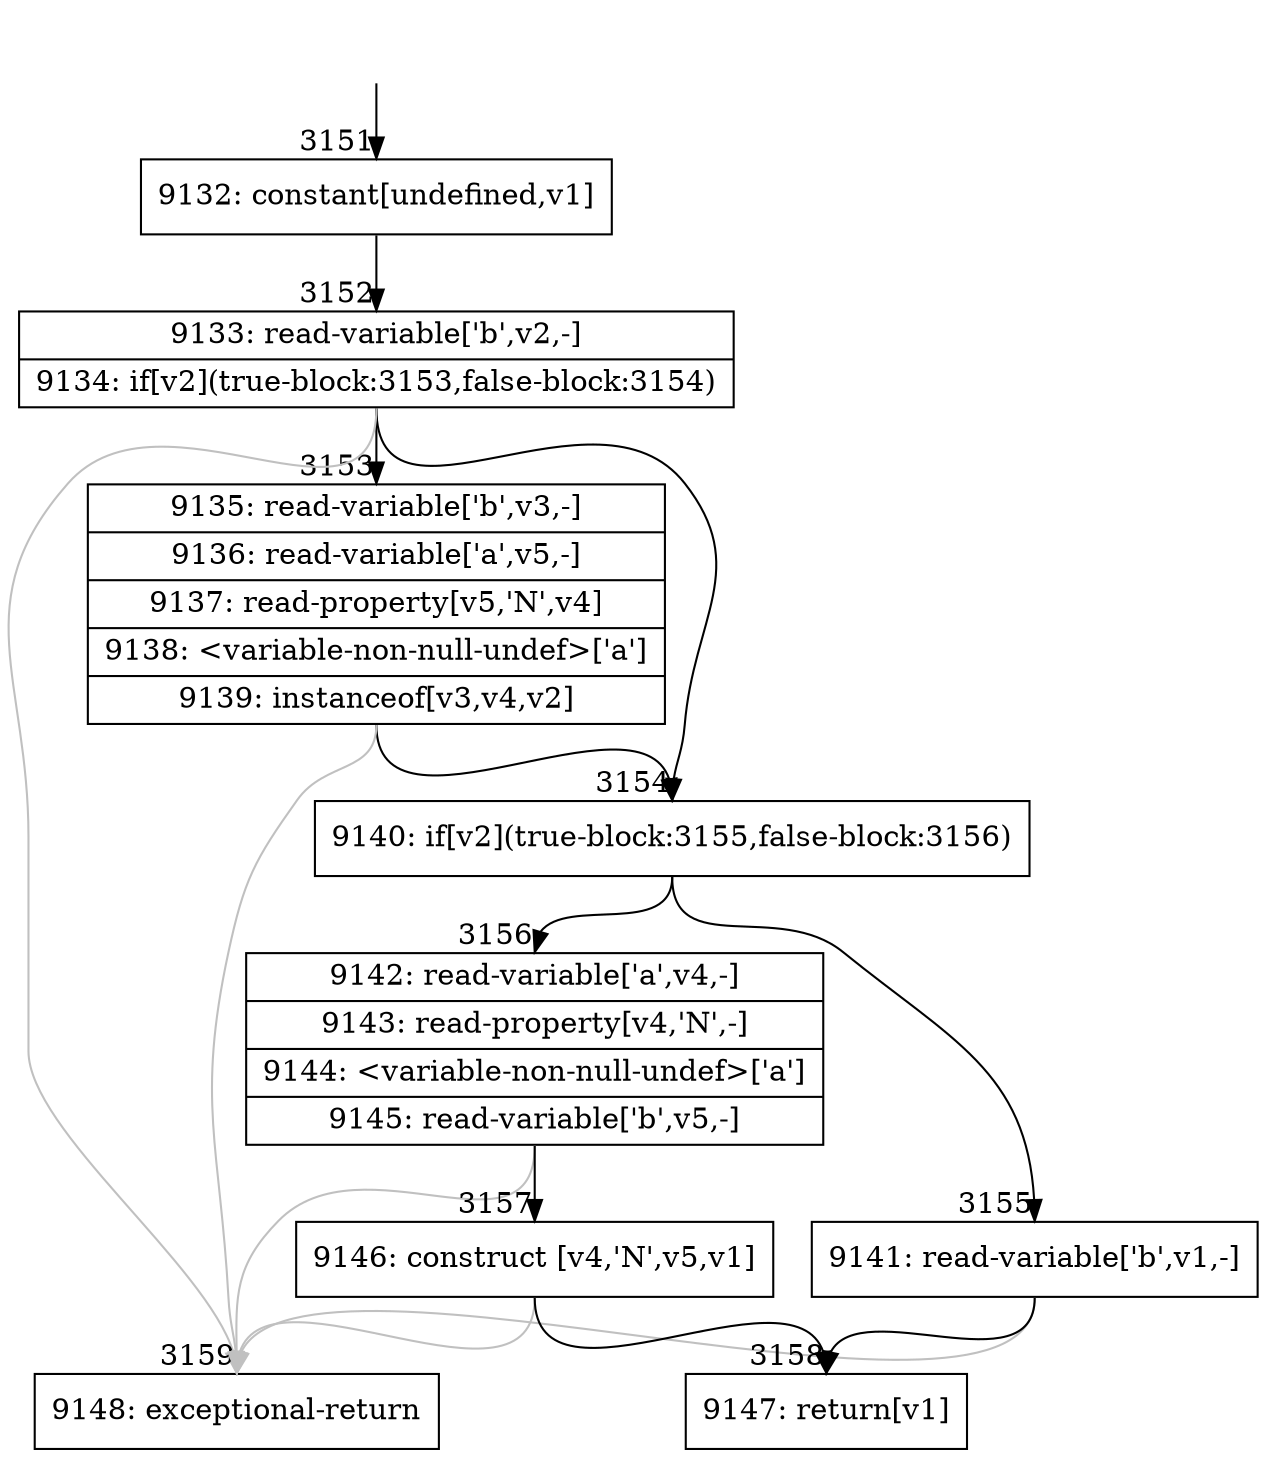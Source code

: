 digraph {
rankdir="TD"
BB_entry257[shape=none,label=""];
BB_entry257 -> BB3151 [tailport=s, headport=n, headlabel="    3151"]
BB3151 [shape=record label="{9132: constant[undefined,v1]}" ] 
BB3151 -> BB3152 [tailport=s, headport=n, headlabel="      3152"]
BB3152 [shape=record label="{9133: read-variable['b',v2,-]|9134: if[v2](true-block:3153,false-block:3154)}" ] 
BB3152 -> BB3154 [tailport=s, headport=n, headlabel="      3154"]
BB3152 -> BB3153 [tailport=s, headport=n, headlabel="      3153"]
BB3152 -> BB3159 [tailport=s, headport=n, color=gray, headlabel="      3159"]
BB3153 [shape=record label="{9135: read-variable['b',v3,-]|9136: read-variable['a',v5,-]|9137: read-property[v5,'N',v4]|9138: \<variable-non-null-undef\>['a']|9139: instanceof[v3,v4,v2]}" ] 
BB3153 -> BB3154 [tailport=s, headport=n]
BB3153 -> BB3159 [tailport=s, headport=n, color=gray]
BB3154 [shape=record label="{9140: if[v2](true-block:3155,false-block:3156)}" ] 
BB3154 -> BB3155 [tailport=s, headport=n, headlabel="      3155"]
BB3154 -> BB3156 [tailport=s, headport=n, headlabel="      3156"]
BB3155 [shape=record label="{9141: read-variable['b',v1,-]}" ] 
BB3155 -> BB3158 [tailport=s, headport=n, headlabel="      3158"]
BB3155 -> BB3159 [tailport=s, headport=n, color=gray]
BB3156 [shape=record label="{9142: read-variable['a',v4,-]|9143: read-property[v4,'N',-]|9144: \<variable-non-null-undef\>['a']|9145: read-variable['b',v5,-]}" ] 
BB3156 -> BB3157 [tailport=s, headport=n, headlabel="      3157"]
BB3156 -> BB3159 [tailport=s, headport=n, color=gray]
BB3157 [shape=record label="{9146: construct [v4,'N',v5,v1]}" ] 
BB3157 -> BB3158 [tailport=s, headport=n]
BB3157 -> BB3159 [tailport=s, headport=n, color=gray]
BB3158 [shape=record label="{9147: return[v1]}" ] 
BB3159 [shape=record label="{9148: exceptional-return}" ] 
}
